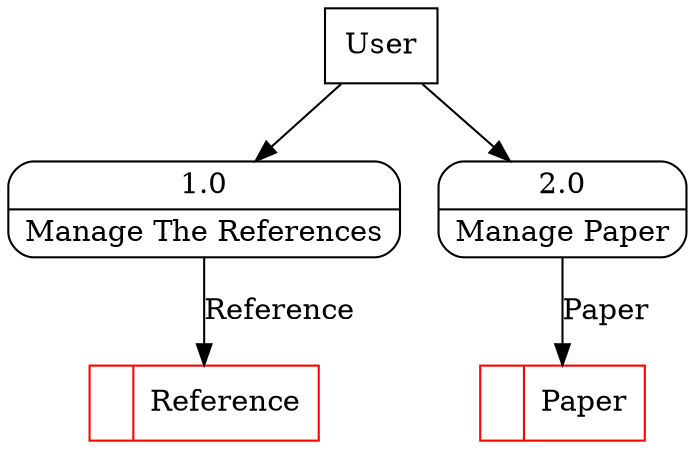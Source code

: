 digraph dfd2{ 
node[shape=record]
200 [label="<f0>  |<f1> Reference " color=red];
201 [label="<f0>  |<f1> Paper " color=red];
202 [label="User" shape=box];
203 [label="{<f0> 1.0|<f1> Manage The References }" shape=Mrecord];
204 [label="{<f0> 2.0|<f1> Manage Paper }" shape=Mrecord];
202 -> 203
202 -> 204
203 -> 200 [label="Reference"]
204 -> 201 [label="Paper"]
}